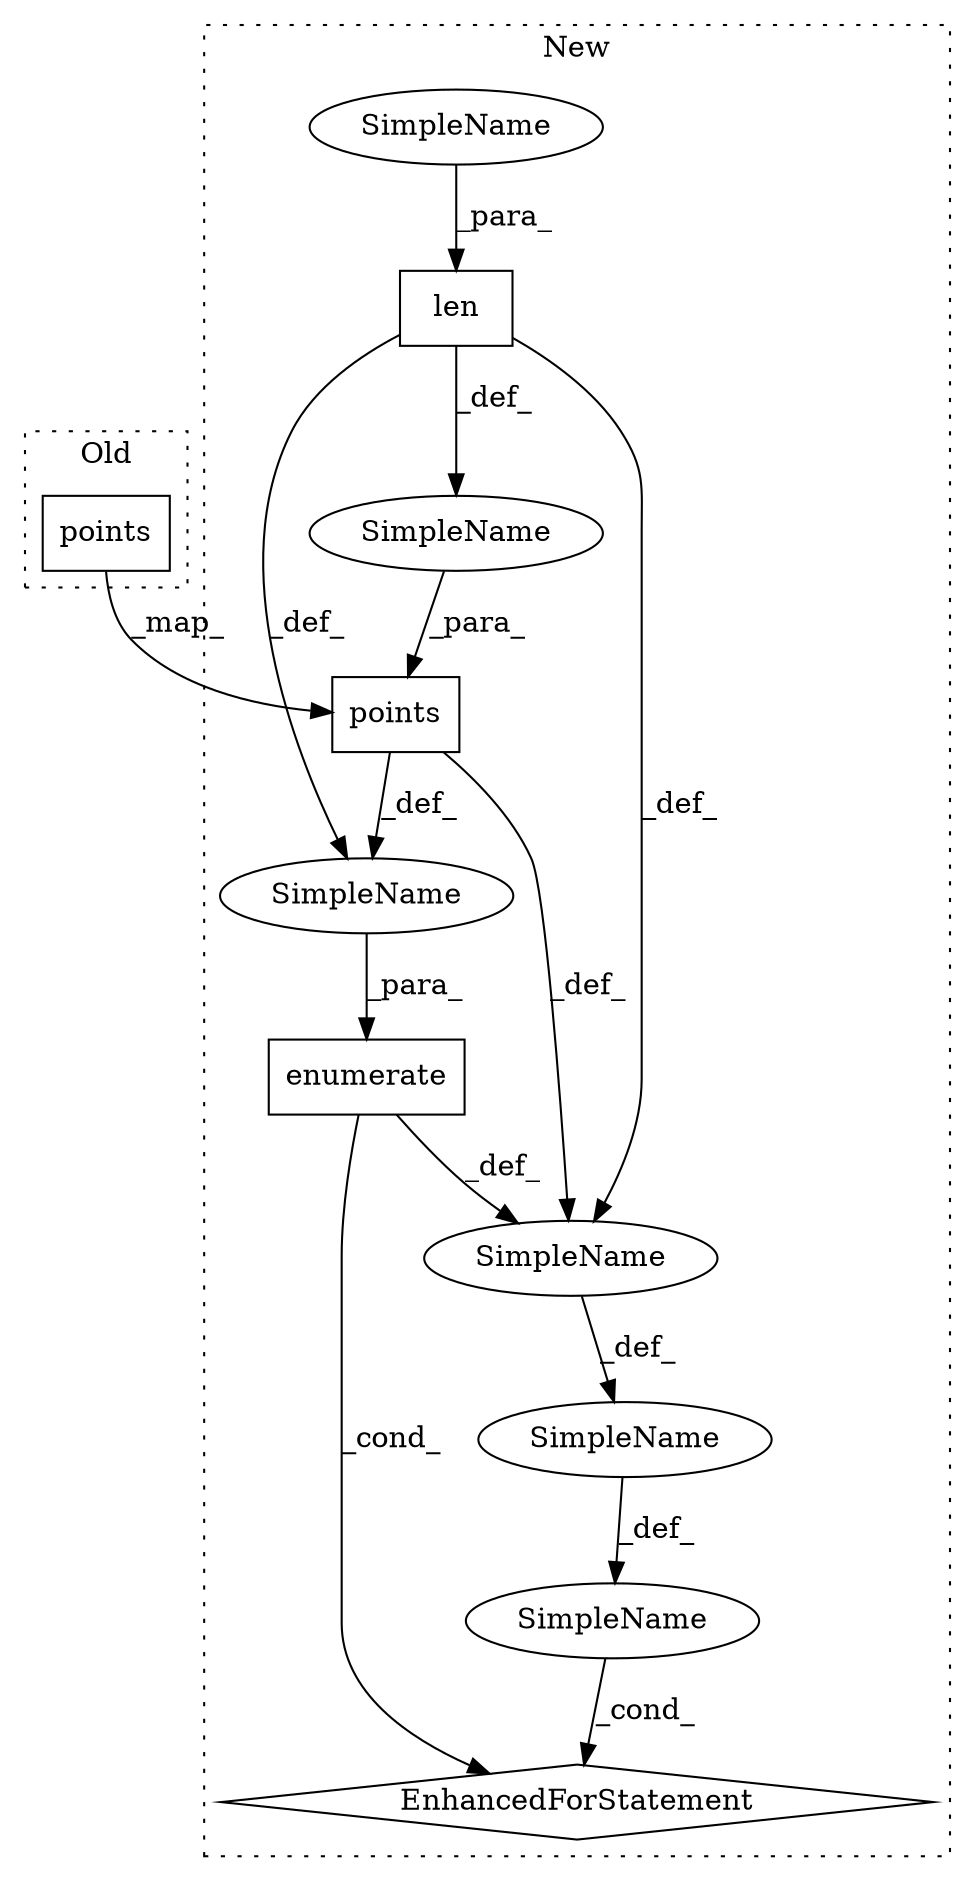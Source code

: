 digraph G {
subgraph cluster0 {
1 [label="points" a="32" s="1985,2040" l="7,1" shape="box"];
label = "Old";
style="dotted";
}
subgraph cluster1 {
2 [label="points" a="32" s="2022,2091" l="7,1" shape="box"];
3 [label="SimpleName" a="42" s="2008" l="1" shape="ellipse"];
4 [label="EnhancedForStatement" a="70" s="1925,2093" l="71,2" shape="diamond"];
5 [label="len" a="32" s="2076,2088" l="4,1" shape="box"];
6 [label="SimpleName" a="42" s="1990" l="1" shape="ellipse"];
7 [label="enumerate" a="32" s="2012,2092" l="10,1" shape="box"];
8 [label="SimpleName" a="42" s="" l="" shape="ellipse"];
9 [label="SimpleName" a="42" s="" l="" shape="ellipse"];
10 [label="SimpleName" a="42" s="" l="" shape="ellipse"];
11 [label="SimpleName" a="42" s="2080" l="8" shape="ellipse"];
label = "New";
style="dotted";
}
1 -> 2 [label="_map_"];
2 -> 10 [label="_def_"];
2 -> 9 [label="_def_"];
3 -> 4 [label="_cond_"];
5 -> 8 [label="_def_"];
5 -> 9 [label="_def_"];
5 -> 10 [label="_def_"];
6 -> 3 [label="_def_"];
7 -> 10 [label="_def_"];
7 -> 4 [label="_cond_"];
8 -> 2 [label="_para_"];
9 -> 7 [label="_para_"];
10 -> 6 [label="_def_"];
11 -> 5 [label="_para_"];
}